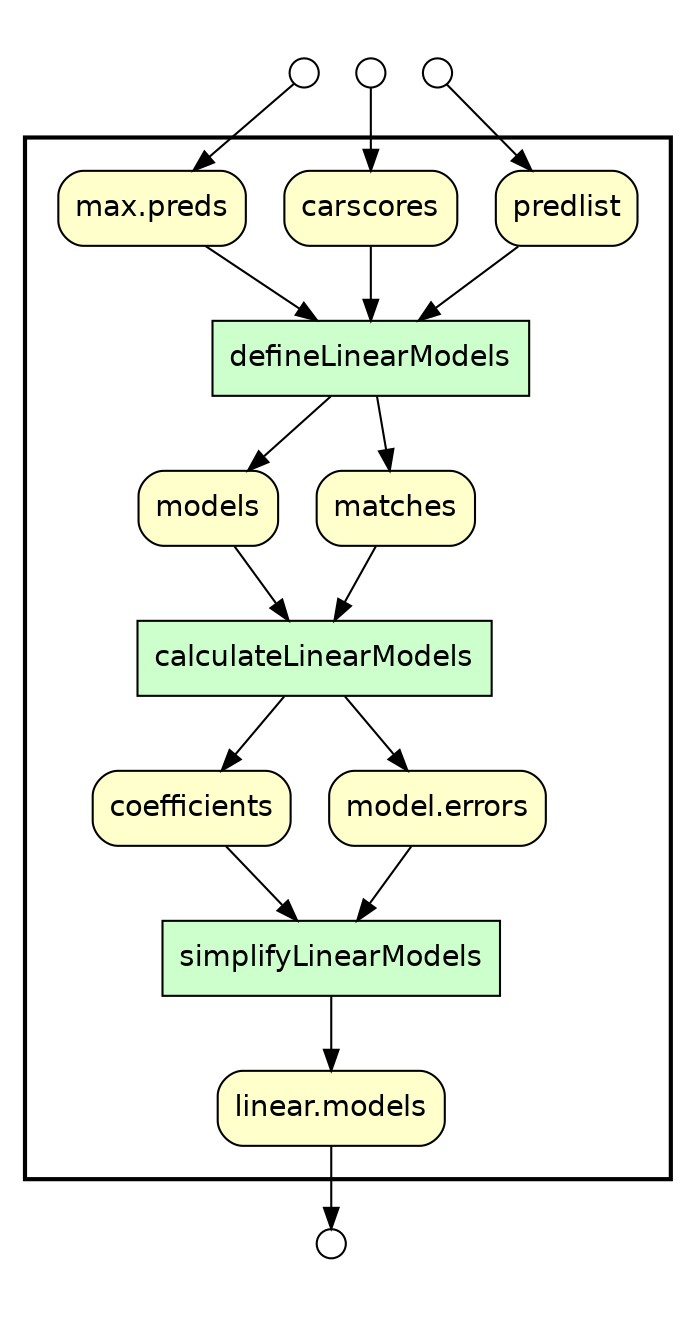 digraph Workflow {
rankdir=TB
fontname=Helvetica; fontsize=18; labelloc=t
label=""
subgraph cluster_workflow_box_outer { label=""; color=black; penwidth=2
subgraph cluster_workflow_box_inner { label=""; penwidth=0
node[shape=box style=filled fillcolor="#CCFFCC" peripheries=1 fontname=Helvetica]
defineLinearModels
calculateLinearModels
simplifyLinearModels
node[shape=box style="rounded,filled" fillcolor="#FFFFCC" peripheries=1 fontname=Helvetica]
"linear.models"
predlist
carscores
"max.preds"
models
matches
coefficients
"model.errors"
node[shape=box style="rounded,filled" fillcolor="#FCFCFC" peripheries=1 fontname=Helvetica]
defineLinearModels -> models
defineLinearModels -> matches
predlist -> defineLinearModels
carscores -> defineLinearModels
"max.preds" -> defineLinearModels
calculateLinearModels -> coefficients
calculateLinearModels -> "model.errors"
models -> calculateLinearModels
matches -> calculateLinearModels
simplifyLinearModels -> "linear.models"
coefficients -> simplifyLinearModels
"model.errors" -> simplifyLinearModels
}}
subgraph cluster_input_ports_group_outer { label=""; penwidth=0
subgraph cluster_input_ports_group_inner { label=""; penwidth=0
node[shape=circle style="rounded,filled" fillcolor="#FFFFFF" peripheries=1 fontname=Helvetica width=0.2]
predlist_input_port [label=""]
carscores_input_port [label=""]
"max.preds_input_port" [label=""]
}}
subgraph cluster_output_ports_group_outer { label=""; penwidth=0
subgraph cluster_output_ports_group_inner { label=""; penwidth=0
node[shape=circle style="rounded,filled" fillcolor="#FFFFFF" peripheries=1 fontname=Helvetica width=0.2]
"linear.models_output_port" [label=""]
}}
predlist_input_port -> predlist
carscores_input_port -> carscores
"max.preds_input_port" -> "max.preds"
"linear.models" -> "linear.models_output_port"
}
